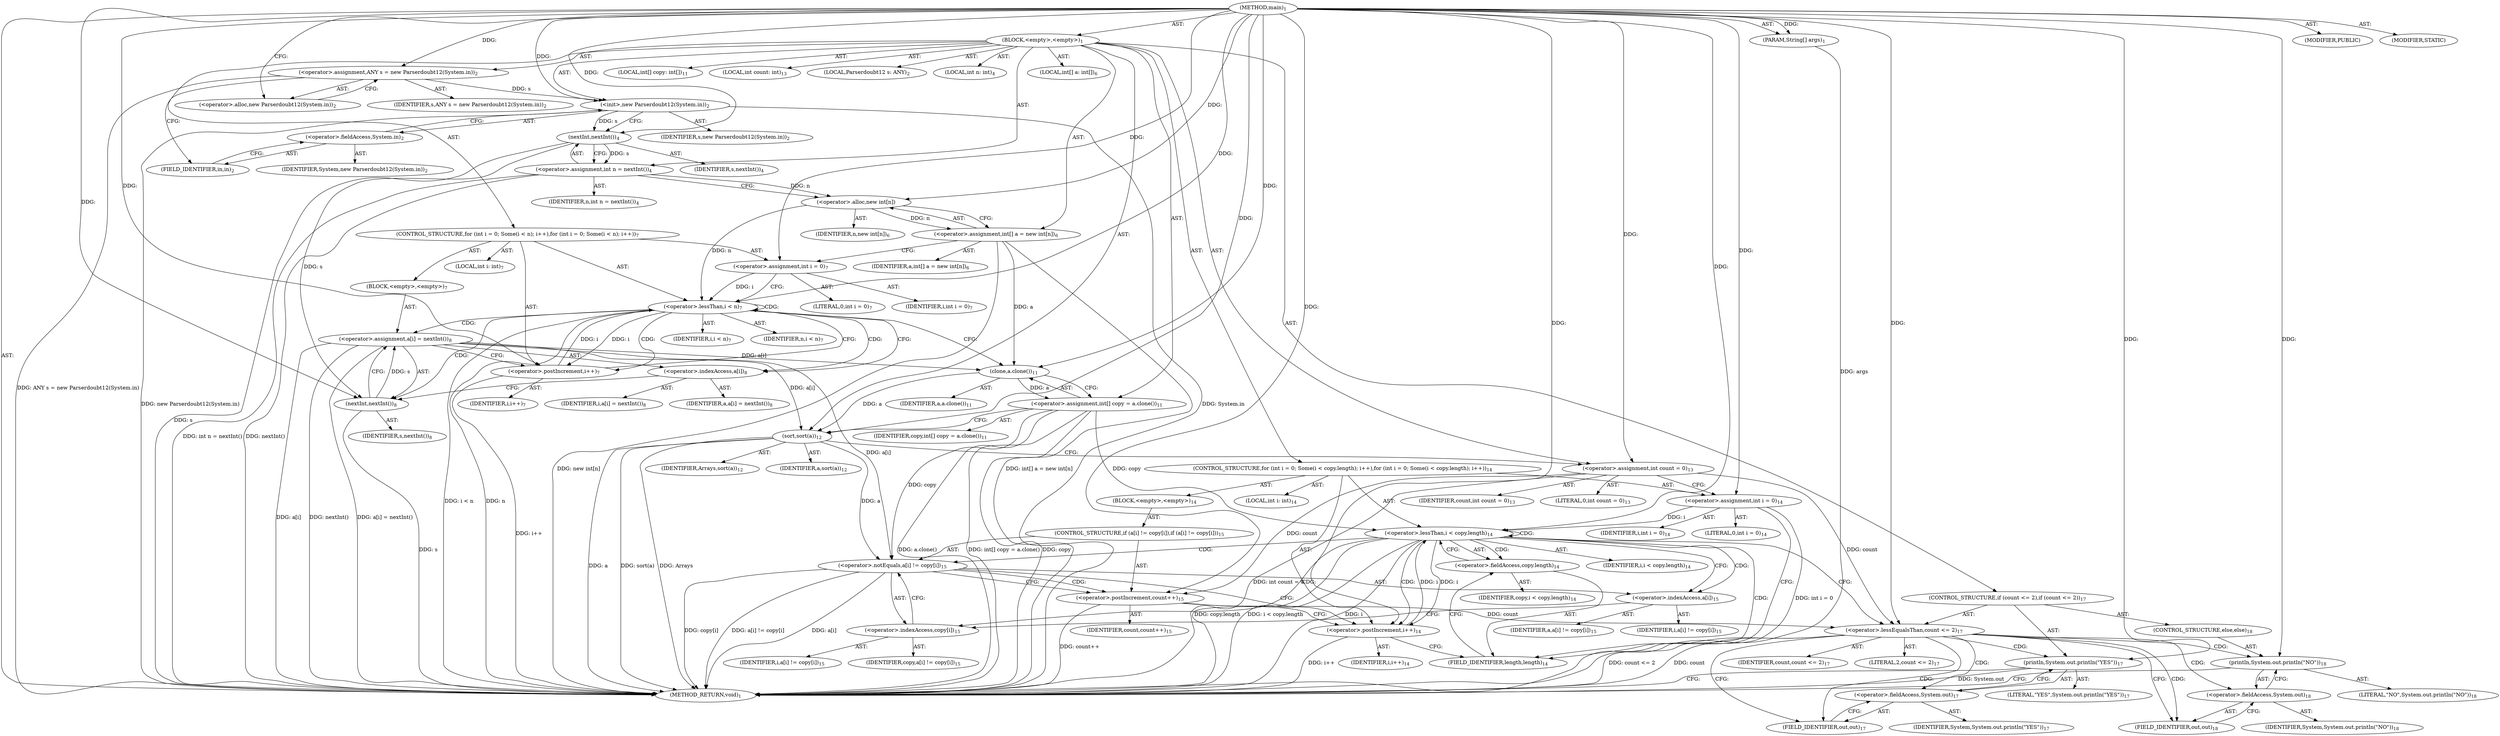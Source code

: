 digraph "main" {  
"19" [label = <(METHOD,main)<SUB>1</SUB>> ]
"20" [label = <(PARAM,String[] args)<SUB>1</SUB>> ]
"21" [label = <(BLOCK,&lt;empty&gt;,&lt;empty&gt;)<SUB>1</SUB>> ]
"4" [label = <(LOCAL,Parserdoubt12 s: ANY)<SUB>2</SUB>> ]
"22" [label = <(&lt;operator&gt;.assignment,ANY s = new Parserdoubt12(System.in))<SUB>2</SUB>> ]
"23" [label = <(IDENTIFIER,s,ANY s = new Parserdoubt12(System.in))<SUB>2</SUB>> ]
"24" [label = <(&lt;operator&gt;.alloc,new Parserdoubt12(System.in))<SUB>2</SUB>> ]
"25" [label = <(&lt;init&gt;,new Parserdoubt12(System.in))<SUB>2</SUB>> ]
"3" [label = <(IDENTIFIER,s,new Parserdoubt12(System.in))<SUB>2</SUB>> ]
"26" [label = <(&lt;operator&gt;.fieldAccess,System.in)<SUB>2</SUB>> ]
"27" [label = <(IDENTIFIER,System,new Parserdoubt12(System.in))<SUB>2</SUB>> ]
"28" [label = <(FIELD_IDENTIFIER,in,in)<SUB>2</SUB>> ]
"29" [label = <(LOCAL,int n: int)<SUB>4</SUB>> ]
"30" [label = <(&lt;operator&gt;.assignment,int n = nextInt())<SUB>4</SUB>> ]
"31" [label = <(IDENTIFIER,n,int n = nextInt())<SUB>4</SUB>> ]
"32" [label = <(nextInt,nextInt())<SUB>4</SUB>> ]
"33" [label = <(IDENTIFIER,s,nextInt())<SUB>4</SUB>> ]
"34" [label = <(LOCAL,int[] a: int[])<SUB>6</SUB>> ]
"35" [label = <(&lt;operator&gt;.assignment,int[] a = new int[n])<SUB>6</SUB>> ]
"36" [label = <(IDENTIFIER,a,int[] a = new int[n])<SUB>6</SUB>> ]
"37" [label = <(&lt;operator&gt;.alloc,new int[n])> ]
"38" [label = <(IDENTIFIER,n,new int[n])<SUB>6</SUB>> ]
"39" [label = <(CONTROL_STRUCTURE,for (int i = 0; Some(i &lt; n); i++),for (int i = 0; Some(i &lt; n); i++))<SUB>7</SUB>> ]
"40" [label = <(LOCAL,int i: int)<SUB>7</SUB>> ]
"41" [label = <(&lt;operator&gt;.assignment,int i = 0)<SUB>7</SUB>> ]
"42" [label = <(IDENTIFIER,i,int i = 0)<SUB>7</SUB>> ]
"43" [label = <(LITERAL,0,int i = 0)<SUB>7</SUB>> ]
"44" [label = <(&lt;operator&gt;.lessThan,i &lt; n)<SUB>7</SUB>> ]
"45" [label = <(IDENTIFIER,i,i &lt; n)<SUB>7</SUB>> ]
"46" [label = <(IDENTIFIER,n,i &lt; n)<SUB>7</SUB>> ]
"47" [label = <(&lt;operator&gt;.postIncrement,i++)<SUB>7</SUB>> ]
"48" [label = <(IDENTIFIER,i,i++)<SUB>7</SUB>> ]
"49" [label = <(BLOCK,&lt;empty&gt;,&lt;empty&gt;)<SUB>7</SUB>> ]
"50" [label = <(&lt;operator&gt;.assignment,a[i] = nextInt())<SUB>8</SUB>> ]
"51" [label = <(&lt;operator&gt;.indexAccess,a[i])<SUB>8</SUB>> ]
"52" [label = <(IDENTIFIER,a,a[i] = nextInt())<SUB>8</SUB>> ]
"53" [label = <(IDENTIFIER,i,a[i] = nextInt())<SUB>8</SUB>> ]
"54" [label = <(nextInt,nextInt())<SUB>8</SUB>> ]
"55" [label = <(IDENTIFIER,s,nextInt())<SUB>8</SUB>> ]
"56" [label = <(LOCAL,int[] copy: int[])<SUB>11</SUB>> ]
"57" [label = <(&lt;operator&gt;.assignment,int[] copy = a.clone())<SUB>11</SUB>> ]
"58" [label = <(IDENTIFIER,copy,int[] copy = a.clone())<SUB>11</SUB>> ]
"59" [label = <(clone,a.clone())<SUB>11</SUB>> ]
"60" [label = <(IDENTIFIER,a,a.clone())<SUB>11</SUB>> ]
"61" [label = <(sort,sort(a))<SUB>12</SUB>> ]
"62" [label = <(IDENTIFIER,Arrays,sort(a))<SUB>12</SUB>> ]
"63" [label = <(IDENTIFIER,a,sort(a))<SUB>12</SUB>> ]
"64" [label = <(LOCAL,int count: int)<SUB>13</SUB>> ]
"65" [label = <(&lt;operator&gt;.assignment,int count = 0)<SUB>13</SUB>> ]
"66" [label = <(IDENTIFIER,count,int count = 0)<SUB>13</SUB>> ]
"67" [label = <(LITERAL,0,int count = 0)<SUB>13</SUB>> ]
"68" [label = <(CONTROL_STRUCTURE,for (int i = 0; Some(i &lt; copy.length); i++),for (int i = 0; Some(i &lt; copy.length); i++))<SUB>14</SUB>> ]
"69" [label = <(LOCAL,int i: int)<SUB>14</SUB>> ]
"70" [label = <(&lt;operator&gt;.assignment,int i = 0)<SUB>14</SUB>> ]
"71" [label = <(IDENTIFIER,i,int i = 0)<SUB>14</SUB>> ]
"72" [label = <(LITERAL,0,int i = 0)<SUB>14</SUB>> ]
"73" [label = <(&lt;operator&gt;.lessThan,i &lt; copy.length)<SUB>14</SUB>> ]
"74" [label = <(IDENTIFIER,i,i &lt; copy.length)<SUB>14</SUB>> ]
"75" [label = <(&lt;operator&gt;.fieldAccess,copy.length)<SUB>14</SUB>> ]
"76" [label = <(IDENTIFIER,copy,i &lt; copy.length)<SUB>14</SUB>> ]
"77" [label = <(FIELD_IDENTIFIER,length,length)<SUB>14</SUB>> ]
"78" [label = <(&lt;operator&gt;.postIncrement,i++)<SUB>14</SUB>> ]
"79" [label = <(IDENTIFIER,i,i++)<SUB>14</SUB>> ]
"80" [label = <(BLOCK,&lt;empty&gt;,&lt;empty&gt;)<SUB>14</SUB>> ]
"81" [label = <(CONTROL_STRUCTURE,if (a[i] != copy[i]),if (a[i] != copy[i]))<SUB>15</SUB>> ]
"82" [label = <(&lt;operator&gt;.notEquals,a[i] != copy[i])<SUB>15</SUB>> ]
"83" [label = <(&lt;operator&gt;.indexAccess,a[i])<SUB>15</SUB>> ]
"84" [label = <(IDENTIFIER,a,a[i] != copy[i])<SUB>15</SUB>> ]
"85" [label = <(IDENTIFIER,i,a[i] != copy[i])<SUB>15</SUB>> ]
"86" [label = <(&lt;operator&gt;.indexAccess,copy[i])<SUB>15</SUB>> ]
"87" [label = <(IDENTIFIER,copy,a[i] != copy[i])<SUB>15</SUB>> ]
"88" [label = <(IDENTIFIER,i,a[i] != copy[i])<SUB>15</SUB>> ]
"89" [label = <(&lt;operator&gt;.postIncrement,count++)<SUB>15</SUB>> ]
"90" [label = <(IDENTIFIER,count,count++)<SUB>15</SUB>> ]
"91" [label = <(CONTROL_STRUCTURE,if (count &lt;= 2),if (count &lt;= 2))<SUB>17</SUB>> ]
"92" [label = <(&lt;operator&gt;.lessEqualsThan,count &lt;= 2)<SUB>17</SUB>> ]
"93" [label = <(IDENTIFIER,count,count &lt;= 2)<SUB>17</SUB>> ]
"94" [label = <(LITERAL,2,count &lt;= 2)<SUB>17</SUB>> ]
"95" [label = <(println,System.out.println(&quot;YES&quot;))<SUB>17</SUB>> ]
"96" [label = <(&lt;operator&gt;.fieldAccess,System.out)<SUB>17</SUB>> ]
"97" [label = <(IDENTIFIER,System,System.out.println(&quot;YES&quot;))<SUB>17</SUB>> ]
"98" [label = <(FIELD_IDENTIFIER,out,out)<SUB>17</SUB>> ]
"99" [label = <(LITERAL,&quot;YES&quot;,System.out.println(&quot;YES&quot;))<SUB>17</SUB>> ]
"100" [label = <(CONTROL_STRUCTURE,else,else)<SUB>18</SUB>> ]
"101" [label = <(println,System.out.println(&quot;NO&quot;))<SUB>18</SUB>> ]
"102" [label = <(&lt;operator&gt;.fieldAccess,System.out)<SUB>18</SUB>> ]
"103" [label = <(IDENTIFIER,System,System.out.println(&quot;NO&quot;))<SUB>18</SUB>> ]
"104" [label = <(FIELD_IDENTIFIER,out,out)<SUB>18</SUB>> ]
"105" [label = <(LITERAL,&quot;NO&quot;,System.out.println(&quot;NO&quot;))<SUB>18</SUB>> ]
"106" [label = <(MODIFIER,PUBLIC)> ]
"107" [label = <(MODIFIER,STATIC)> ]
"108" [label = <(METHOD_RETURN,void)<SUB>1</SUB>> ]
  "19" -> "20"  [ label = "AST: "] 
  "19" -> "21"  [ label = "AST: "] 
  "19" -> "106"  [ label = "AST: "] 
  "19" -> "107"  [ label = "AST: "] 
  "19" -> "108"  [ label = "AST: "] 
  "21" -> "4"  [ label = "AST: "] 
  "21" -> "22"  [ label = "AST: "] 
  "21" -> "25"  [ label = "AST: "] 
  "21" -> "29"  [ label = "AST: "] 
  "21" -> "30"  [ label = "AST: "] 
  "21" -> "34"  [ label = "AST: "] 
  "21" -> "35"  [ label = "AST: "] 
  "21" -> "39"  [ label = "AST: "] 
  "21" -> "56"  [ label = "AST: "] 
  "21" -> "57"  [ label = "AST: "] 
  "21" -> "61"  [ label = "AST: "] 
  "21" -> "64"  [ label = "AST: "] 
  "21" -> "65"  [ label = "AST: "] 
  "21" -> "68"  [ label = "AST: "] 
  "21" -> "91"  [ label = "AST: "] 
  "22" -> "23"  [ label = "AST: "] 
  "22" -> "24"  [ label = "AST: "] 
  "25" -> "3"  [ label = "AST: "] 
  "25" -> "26"  [ label = "AST: "] 
  "26" -> "27"  [ label = "AST: "] 
  "26" -> "28"  [ label = "AST: "] 
  "30" -> "31"  [ label = "AST: "] 
  "30" -> "32"  [ label = "AST: "] 
  "32" -> "33"  [ label = "AST: "] 
  "35" -> "36"  [ label = "AST: "] 
  "35" -> "37"  [ label = "AST: "] 
  "37" -> "38"  [ label = "AST: "] 
  "39" -> "40"  [ label = "AST: "] 
  "39" -> "41"  [ label = "AST: "] 
  "39" -> "44"  [ label = "AST: "] 
  "39" -> "47"  [ label = "AST: "] 
  "39" -> "49"  [ label = "AST: "] 
  "41" -> "42"  [ label = "AST: "] 
  "41" -> "43"  [ label = "AST: "] 
  "44" -> "45"  [ label = "AST: "] 
  "44" -> "46"  [ label = "AST: "] 
  "47" -> "48"  [ label = "AST: "] 
  "49" -> "50"  [ label = "AST: "] 
  "50" -> "51"  [ label = "AST: "] 
  "50" -> "54"  [ label = "AST: "] 
  "51" -> "52"  [ label = "AST: "] 
  "51" -> "53"  [ label = "AST: "] 
  "54" -> "55"  [ label = "AST: "] 
  "57" -> "58"  [ label = "AST: "] 
  "57" -> "59"  [ label = "AST: "] 
  "59" -> "60"  [ label = "AST: "] 
  "61" -> "62"  [ label = "AST: "] 
  "61" -> "63"  [ label = "AST: "] 
  "65" -> "66"  [ label = "AST: "] 
  "65" -> "67"  [ label = "AST: "] 
  "68" -> "69"  [ label = "AST: "] 
  "68" -> "70"  [ label = "AST: "] 
  "68" -> "73"  [ label = "AST: "] 
  "68" -> "78"  [ label = "AST: "] 
  "68" -> "80"  [ label = "AST: "] 
  "70" -> "71"  [ label = "AST: "] 
  "70" -> "72"  [ label = "AST: "] 
  "73" -> "74"  [ label = "AST: "] 
  "73" -> "75"  [ label = "AST: "] 
  "75" -> "76"  [ label = "AST: "] 
  "75" -> "77"  [ label = "AST: "] 
  "78" -> "79"  [ label = "AST: "] 
  "80" -> "81"  [ label = "AST: "] 
  "81" -> "82"  [ label = "AST: "] 
  "81" -> "89"  [ label = "AST: "] 
  "82" -> "83"  [ label = "AST: "] 
  "82" -> "86"  [ label = "AST: "] 
  "83" -> "84"  [ label = "AST: "] 
  "83" -> "85"  [ label = "AST: "] 
  "86" -> "87"  [ label = "AST: "] 
  "86" -> "88"  [ label = "AST: "] 
  "89" -> "90"  [ label = "AST: "] 
  "91" -> "92"  [ label = "AST: "] 
  "91" -> "95"  [ label = "AST: "] 
  "91" -> "100"  [ label = "AST: "] 
  "92" -> "93"  [ label = "AST: "] 
  "92" -> "94"  [ label = "AST: "] 
  "95" -> "96"  [ label = "AST: "] 
  "95" -> "99"  [ label = "AST: "] 
  "96" -> "97"  [ label = "AST: "] 
  "96" -> "98"  [ label = "AST: "] 
  "100" -> "101"  [ label = "AST: "] 
  "101" -> "102"  [ label = "AST: "] 
  "101" -> "105"  [ label = "AST: "] 
  "102" -> "103"  [ label = "AST: "] 
  "102" -> "104"  [ label = "AST: "] 
  "22" -> "28"  [ label = "CFG: "] 
  "25" -> "32"  [ label = "CFG: "] 
  "30" -> "37"  [ label = "CFG: "] 
  "35" -> "41"  [ label = "CFG: "] 
  "57" -> "61"  [ label = "CFG: "] 
  "61" -> "65"  [ label = "CFG: "] 
  "65" -> "70"  [ label = "CFG: "] 
  "24" -> "22"  [ label = "CFG: "] 
  "26" -> "25"  [ label = "CFG: "] 
  "32" -> "30"  [ label = "CFG: "] 
  "37" -> "35"  [ label = "CFG: "] 
  "41" -> "44"  [ label = "CFG: "] 
  "44" -> "51"  [ label = "CFG: "] 
  "44" -> "59"  [ label = "CFG: "] 
  "47" -> "44"  [ label = "CFG: "] 
  "59" -> "57"  [ label = "CFG: "] 
  "70" -> "77"  [ label = "CFG: "] 
  "73" -> "83"  [ label = "CFG: "] 
  "73" -> "92"  [ label = "CFG: "] 
  "78" -> "77"  [ label = "CFG: "] 
  "92" -> "98"  [ label = "CFG: "] 
  "92" -> "104"  [ label = "CFG: "] 
  "95" -> "108"  [ label = "CFG: "] 
  "28" -> "26"  [ label = "CFG: "] 
  "50" -> "47"  [ label = "CFG: "] 
  "75" -> "73"  [ label = "CFG: "] 
  "96" -> "95"  [ label = "CFG: "] 
  "101" -> "108"  [ label = "CFG: "] 
  "51" -> "54"  [ label = "CFG: "] 
  "54" -> "50"  [ label = "CFG: "] 
  "77" -> "75"  [ label = "CFG: "] 
  "82" -> "89"  [ label = "CFG: "] 
  "82" -> "78"  [ label = "CFG: "] 
  "89" -> "78"  [ label = "CFG: "] 
  "98" -> "96"  [ label = "CFG: "] 
  "102" -> "101"  [ label = "CFG: "] 
  "83" -> "86"  [ label = "CFG: "] 
  "86" -> "82"  [ label = "CFG: "] 
  "104" -> "102"  [ label = "CFG: "] 
  "19" -> "24"  [ label = "CFG: "] 
  "20" -> "108"  [ label = "DDG: args"] 
  "22" -> "108"  [ label = "DDG: ANY s = new Parserdoubt12(System.in)"] 
  "25" -> "108"  [ label = "DDG: System.in"] 
  "25" -> "108"  [ label = "DDG: new Parserdoubt12(System.in)"] 
  "32" -> "108"  [ label = "DDG: s"] 
  "30" -> "108"  [ label = "DDG: nextInt()"] 
  "30" -> "108"  [ label = "DDG: int n = nextInt()"] 
  "35" -> "108"  [ label = "DDG: new int[n]"] 
  "35" -> "108"  [ label = "DDG: int[] a = new int[n]"] 
  "44" -> "108"  [ label = "DDG: n"] 
  "44" -> "108"  [ label = "DDG: i &lt; n"] 
  "57" -> "108"  [ label = "DDG: copy"] 
  "57" -> "108"  [ label = "DDG: a.clone()"] 
  "57" -> "108"  [ label = "DDG: int[] copy = a.clone()"] 
  "61" -> "108"  [ label = "DDG: a"] 
  "61" -> "108"  [ label = "DDG: sort(a)"] 
  "65" -> "108"  [ label = "DDG: int count = 0"] 
  "70" -> "108"  [ label = "DDG: int i = 0"] 
  "73" -> "108"  [ label = "DDG: i"] 
  "73" -> "108"  [ label = "DDG: copy.length"] 
  "73" -> "108"  [ label = "DDG: i &lt; copy.length"] 
  "92" -> "108"  [ label = "DDG: count"] 
  "92" -> "108"  [ label = "DDG: count &lt;= 2"] 
  "95" -> "108"  [ label = "DDG: System.out"] 
  "82" -> "108"  [ label = "DDG: a[i]"] 
  "82" -> "108"  [ label = "DDG: copy[i]"] 
  "82" -> "108"  [ label = "DDG: a[i] != copy[i]"] 
  "89" -> "108"  [ label = "DDG: count++"] 
  "78" -> "108"  [ label = "DDG: i++"] 
  "50" -> "108"  [ label = "DDG: a[i]"] 
  "54" -> "108"  [ label = "DDG: s"] 
  "50" -> "108"  [ label = "DDG: nextInt()"] 
  "50" -> "108"  [ label = "DDG: a[i] = nextInt()"] 
  "47" -> "108"  [ label = "DDG: i++"] 
  "61" -> "108"  [ label = "DDG: Arrays"] 
  "19" -> "20"  [ label = "DDG: "] 
  "19" -> "22"  [ label = "DDG: "] 
  "32" -> "30"  [ label = "DDG: s"] 
  "37" -> "35"  [ label = "DDG: n"] 
  "59" -> "57"  [ label = "DDG: a"] 
  "19" -> "65"  [ label = "DDG: "] 
  "22" -> "25"  [ label = "DDG: s"] 
  "19" -> "25"  [ label = "DDG: "] 
  "19" -> "41"  [ label = "DDG: "] 
  "19" -> "61"  [ label = "DDG: "] 
  "59" -> "61"  [ label = "DDG: a"] 
  "50" -> "61"  [ label = "DDG: a[i]"] 
  "19" -> "70"  [ label = "DDG: "] 
  "25" -> "32"  [ label = "DDG: s"] 
  "19" -> "32"  [ label = "DDG: "] 
  "30" -> "37"  [ label = "DDG: n"] 
  "19" -> "37"  [ label = "DDG: "] 
  "41" -> "44"  [ label = "DDG: i"] 
  "47" -> "44"  [ label = "DDG: i"] 
  "19" -> "44"  [ label = "DDG: "] 
  "37" -> "44"  [ label = "DDG: n"] 
  "44" -> "47"  [ label = "DDG: i"] 
  "19" -> "47"  [ label = "DDG: "] 
  "54" -> "50"  [ label = "DDG: s"] 
  "35" -> "59"  [ label = "DDG: a"] 
  "50" -> "59"  [ label = "DDG: a[i]"] 
  "19" -> "59"  [ label = "DDG: "] 
  "70" -> "73"  [ label = "DDG: i"] 
  "78" -> "73"  [ label = "DDG: i"] 
  "19" -> "73"  [ label = "DDG: "] 
  "57" -> "73"  [ label = "DDG: copy"] 
  "73" -> "78"  [ label = "DDG: i"] 
  "19" -> "78"  [ label = "DDG: "] 
  "65" -> "92"  [ label = "DDG: count"] 
  "89" -> "92"  [ label = "DDG: count"] 
  "19" -> "92"  [ label = "DDG: "] 
  "19" -> "95"  [ label = "DDG: "] 
  "19" -> "101"  [ label = "DDG: "] 
  "32" -> "54"  [ label = "DDG: s"] 
  "19" -> "54"  [ label = "DDG: "] 
  "61" -> "82"  [ label = "DDG: a"] 
  "50" -> "82"  [ label = "DDG: a[i]"] 
  "57" -> "82"  [ label = "DDG: copy"] 
  "65" -> "89"  [ label = "DDG: count"] 
  "19" -> "89"  [ label = "DDG: "] 
  "44" -> "47"  [ label = "CDG: "] 
  "44" -> "51"  [ label = "CDG: "] 
  "44" -> "50"  [ label = "CDG: "] 
  "44" -> "44"  [ label = "CDG: "] 
  "44" -> "54"  [ label = "CDG: "] 
  "73" -> "73"  [ label = "CDG: "] 
  "73" -> "77"  [ label = "CDG: "] 
  "73" -> "83"  [ label = "CDG: "] 
  "73" -> "75"  [ label = "CDG: "] 
  "73" -> "82"  [ label = "CDG: "] 
  "73" -> "78"  [ label = "CDG: "] 
  "73" -> "86"  [ label = "CDG: "] 
  "92" -> "96"  [ label = "CDG: "] 
  "92" -> "98"  [ label = "CDG: "] 
  "92" -> "102"  [ label = "CDG: "] 
  "92" -> "104"  [ label = "CDG: "] 
  "92" -> "95"  [ label = "CDG: "] 
  "92" -> "101"  [ label = "CDG: "] 
  "82" -> "89"  [ label = "CDG: "] 
}
